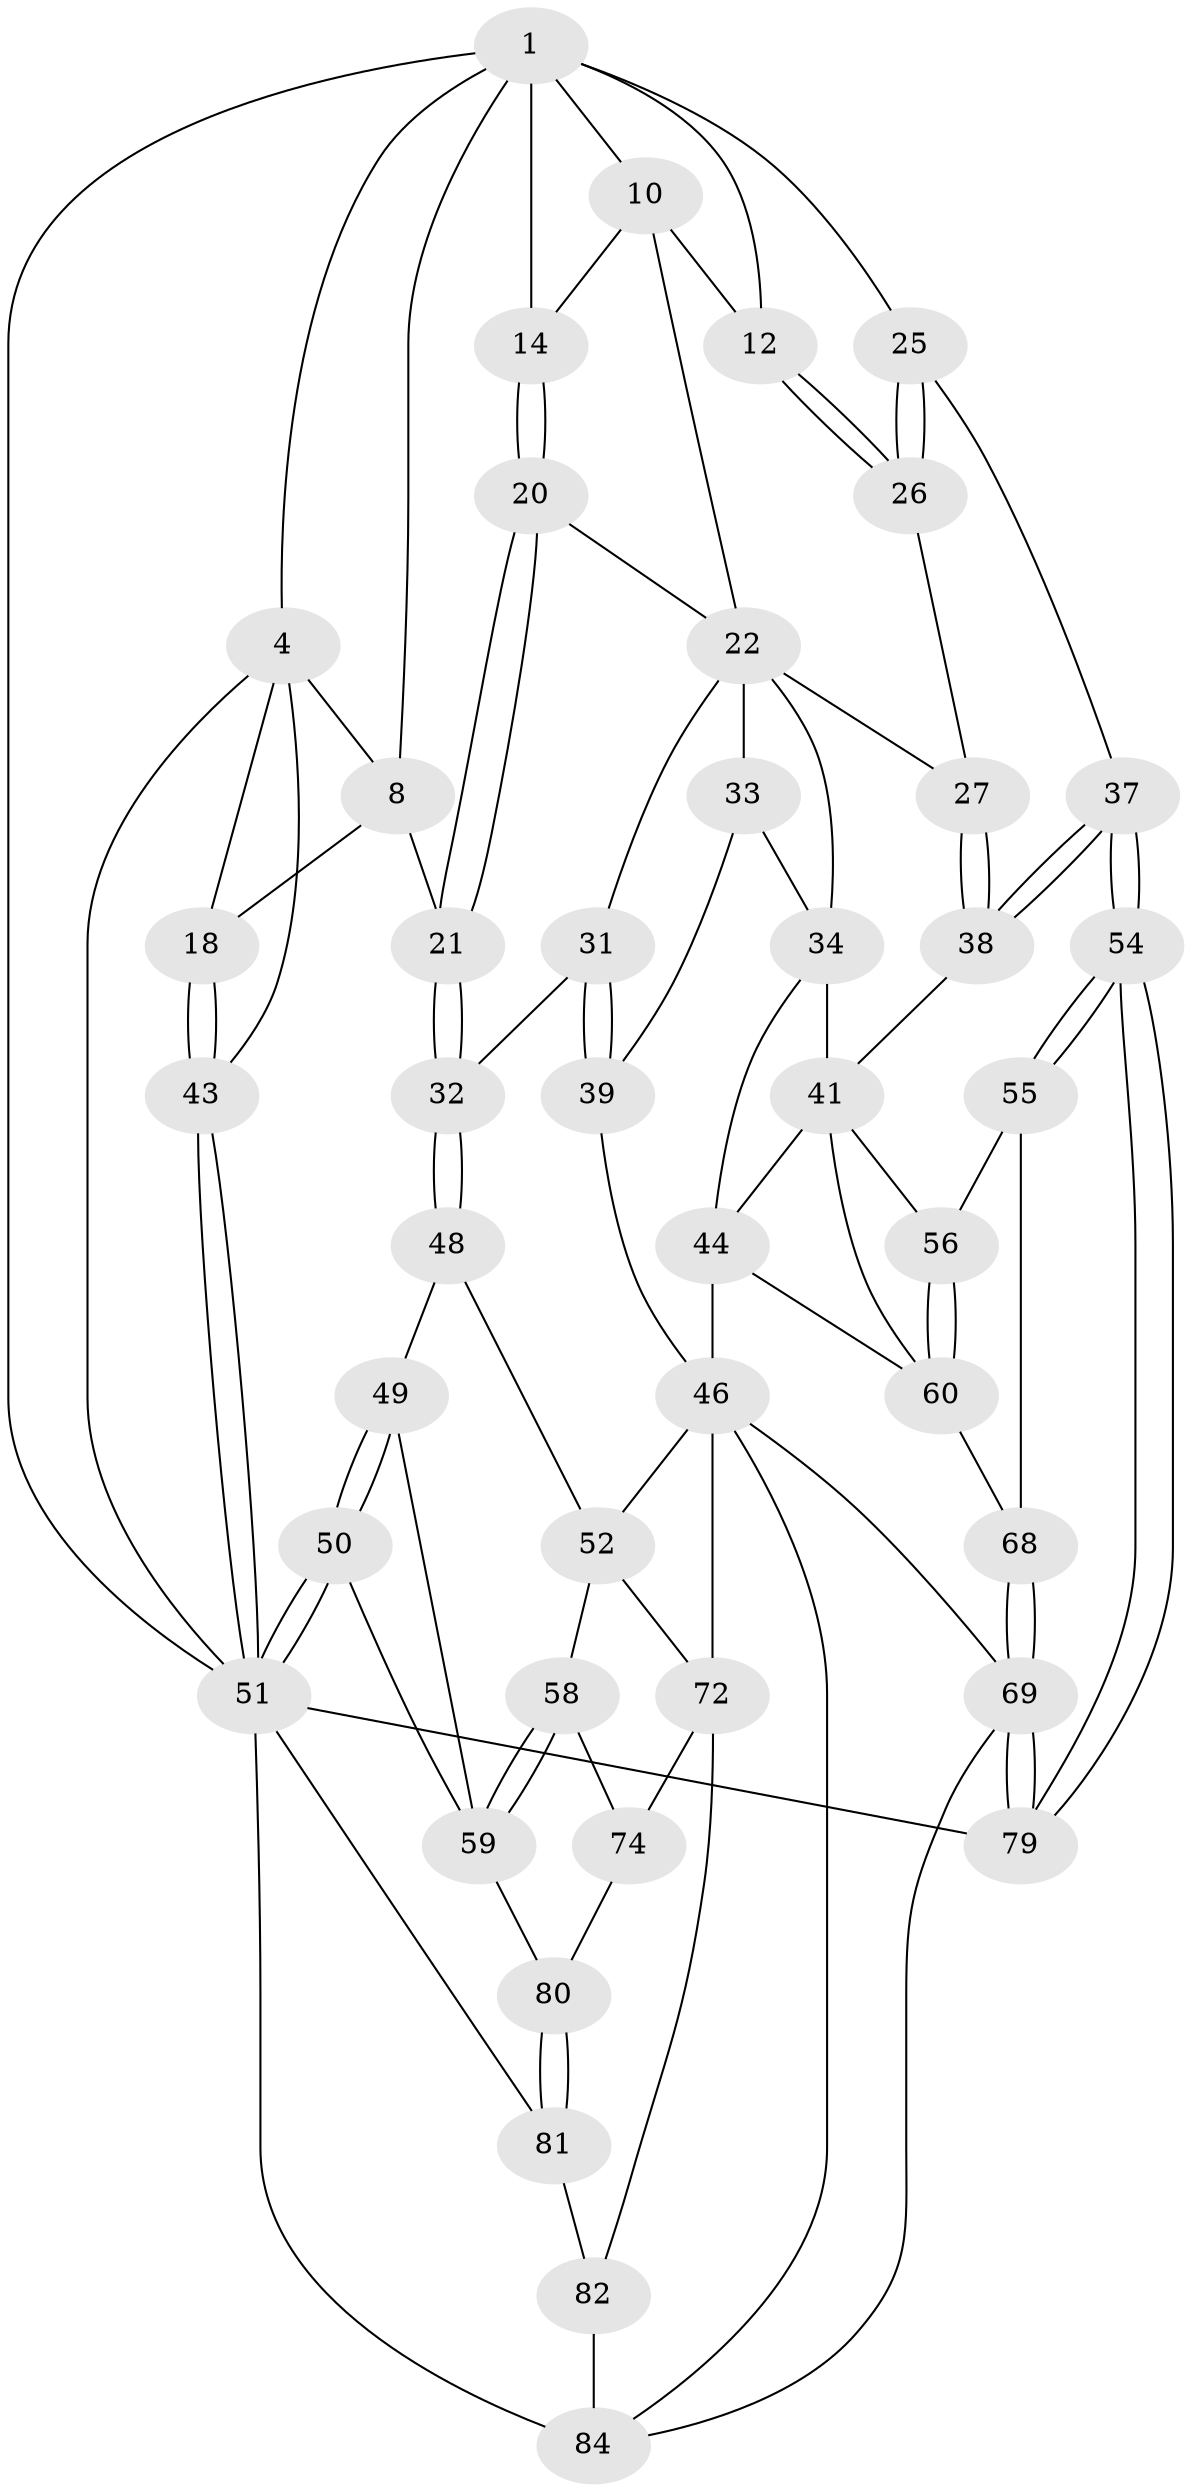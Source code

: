 // original degree distribution, {3: 0.022727272727272728, 5: 0.5227272727272727, 6: 0.2159090909090909, 4: 0.23863636363636365}
// Generated by graph-tools (version 1.1) at 2025/28/03/15/25 16:28:00]
// undirected, 44 vertices, 101 edges
graph export_dot {
graph [start="1"]
  node [color=gray90,style=filled];
  1 [pos="+0.3331953671584905+0",super="+2+6"];
  4 [pos="+0+0",super="+15+5"];
  8 [pos="+0.2493195750990737+0.1845132469345253",super="+17"];
  10 [pos="+0.4222584155136222+0.014348577698712452",super="+11+13"];
  12 [pos="+0.752960410425811+0.058074890943994775"];
  14 [pos="+0.4487344945009547+0.18032769588786893"];
  18 [pos="+0.06083648627665041+0.3430420587819026"];
  20 [pos="+0.4336800458854441+0.24662562835175816"];
  21 [pos="+0.26410931258639514+0.3765242939169501"];
  22 [pos="+0.6805839143187523+0.1495649907336579",super="+23+29"];
  25 [pos="+1+0.3184482294184262"];
  26 [pos="+0.9417412932748409+0.2306588690158625"];
  27 [pos="+0.8671997139628738+0.3125131071721056",super="+28"];
  31 [pos="+0.49171277330619606+0.3788415191470391"];
  32 [pos="+0.2733541290092023+0.39231793838541235"];
  33 [pos="+0.5808787539315713+0.335486716808183",super="+36"];
  34 [pos="+0.7118241728581975+0.35473823007990224",super="+35"];
  37 [pos="+1+0.4264245993134341"];
  38 [pos="+0.9188186956932098+0.47998665487500053",super="+40"];
  39 [pos="+0.5955494661251393+0.4801714923500159"];
  41 [pos="+0.8479334644863266+0.5095459089645826",super="+57+42"];
  43 [pos="+0+0.405390932356908"];
  44 [pos="+0.8081351247576606+0.5270072858111948",super="+45"];
  46 [pos="+0.695818703762153+0.5661156090761266",super="+47+66"];
  48 [pos="+0.27471989199979946+0.3982693213757811"];
  49 [pos="+0.21709199764226358+0.5162656593477778"];
  50 [pos="+0.05362051162996258+0.6390941074190258"];
  51 [pos="+0+0.5271184166402298",super="+76"];
  52 [pos="+0.503878200135954+0.5698319459343968",super="+53+67"];
  54 [pos="+1+0.6769024403055252"];
  55 [pos="+1+0.6699884149250751"];
  56 [pos="+0.9284139304613319+0.6454384284404148"];
  58 [pos="+0.33067028708086255+0.6603546754263788",super="+65"];
  59 [pos="+0.2216270152477105+0.5666646159445698",super="+62"];
  60 [pos="+0.8195210341972097+0.7235690742278771",super="+61"];
  68 [pos="+0.7786641443889617+0.7798640069778807"];
  69 [pos="+0.773429890661909+0.7951170889607037",super="+70"];
  72 [pos="+0.3494394506230487+0.7763200660415649",super="+73"];
  74 [pos="+0.3140697209123953+0.7316131641826574"];
  79 [pos="+1+1"];
  80 [pos="+0.10137745956859827+0.7401760082835874"];
  81 [pos="+0.09999704801222765+0.818446195444431"];
  82 [pos="+0.16313594912215174+0.8645743984852085"];
  84 [pos="+0.3847850949138106+0.9420648518257048",super="+87+85"];
  1 -- 4;
  1 -- 25;
  1 -- 12;
  1 -- 8;
  1 -- 10;
  1 -- 14;
  1 -- 51;
  4 -- 43;
  4 -- 51;
  4 -- 8;
  4 -- 18;
  8 -- 18;
  8 -- 21;
  10 -- 12;
  10 -- 22;
  10 -- 14;
  12 -- 26;
  12 -- 26;
  14 -- 20;
  14 -- 20;
  18 -- 43;
  18 -- 43;
  20 -- 21;
  20 -- 21;
  20 -- 22;
  21 -- 32;
  21 -- 32;
  22 -- 33 [weight=2];
  22 -- 31;
  22 -- 34;
  22 -- 27;
  25 -- 26;
  25 -- 26;
  25 -- 37;
  26 -- 27;
  27 -- 38 [weight=2];
  27 -- 38;
  31 -- 32;
  31 -- 39;
  31 -- 39;
  32 -- 48;
  32 -- 48;
  33 -- 39;
  33 -- 34;
  34 -- 44;
  34 -- 41;
  37 -- 38;
  37 -- 38;
  37 -- 54;
  37 -- 54;
  38 -- 41;
  39 -- 46;
  41 -- 56;
  41 -- 60;
  41 -- 44;
  43 -- 51;
  43 -- 51;
  44 -- 46;
  44 -- 60;
  46 -- 52 [weight=2];
  46 -- 84;
  46 -- 69;
  46 -- 72;
  48 -- 49;
  48 -- 52;
  49 -- 50;
  49 -- 50;
  49 -- 59;
  50 -- 51;
  50 -- 51;
  50 -- 59;
  51 -- 81;
  51 -- 84 [weight=2];
  51 -- 79;
  52 -- 58;
  52 -- 72;
  54 -- 55;
  54 -- 55;
  54 -- 79;
  54 -- 79;
  55 -- 56;
  55 -- 68;
  56 -- 60;
  56 -- 60;
  58 -- 59 [weight=3];
  58 -- 59;
  58 -- 74;
  59 -- 80;
  60 -- 68;
  68 -- 69;
  68 -- 69;
  69 -- 79;
  69 -- 79;
  69 -- 84;
  72 -- 74;
  72 -- 82;
  74 -- 80;
  80 -- 81;
  80 -- 81;
  81 -- 82;
  82 -- 84;
}
